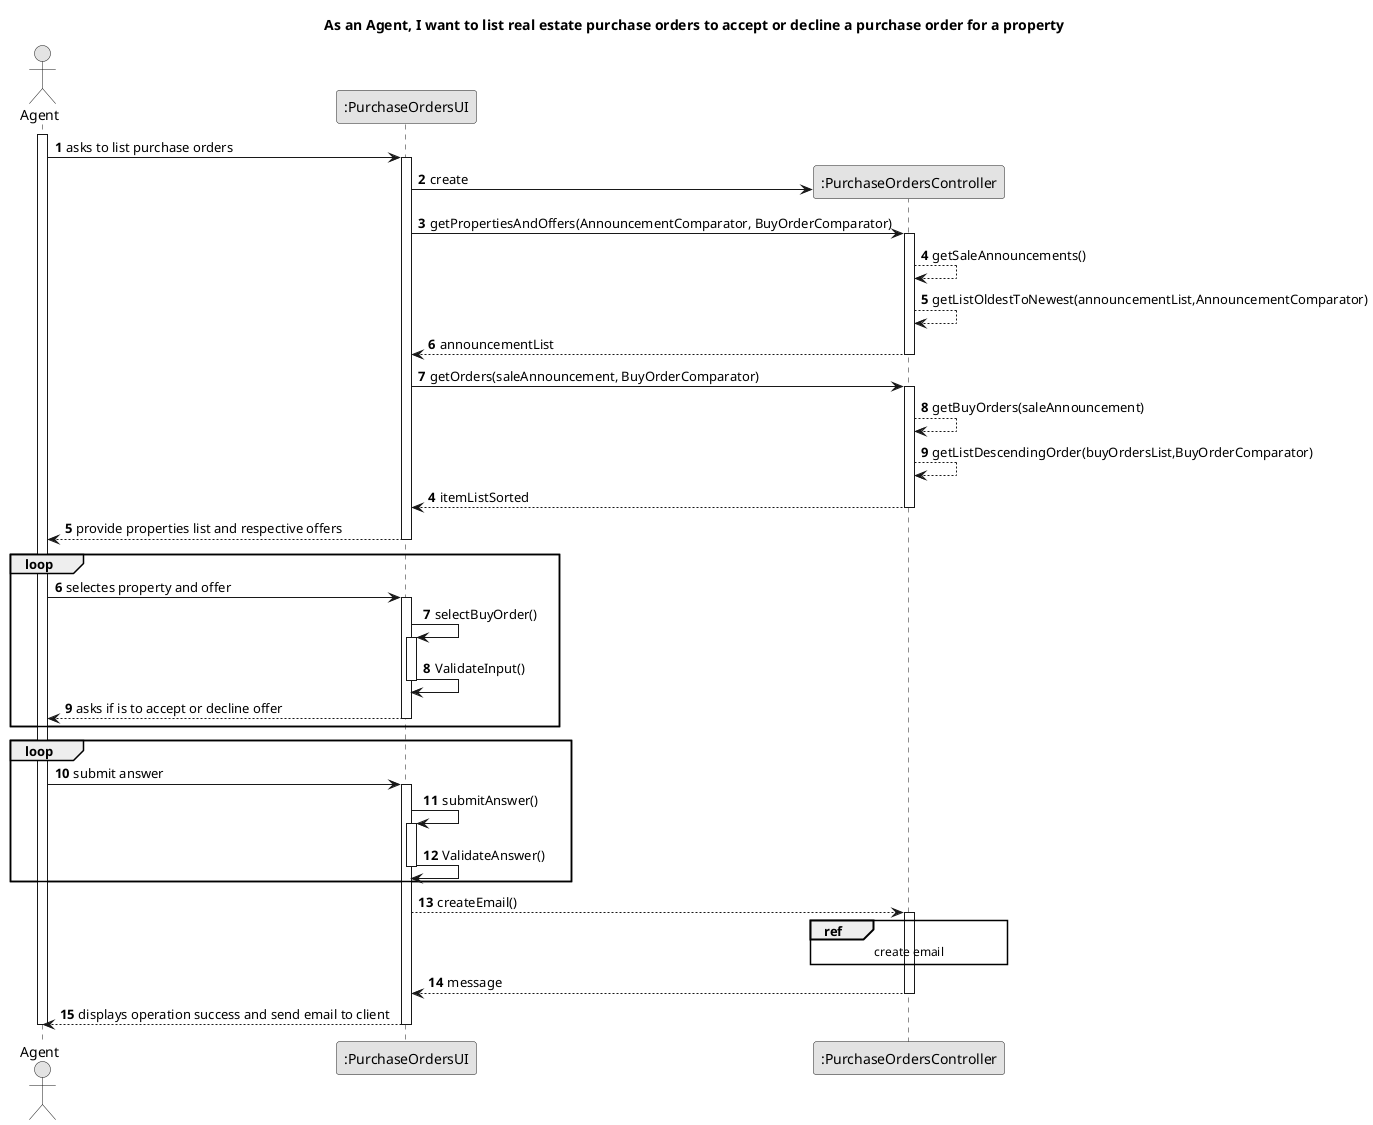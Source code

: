 @startuml
skinparam monochrome true
skinparam packageStyle rectangle
skinparam shadowing false

title As an Agent, I want to list real estate purchase orders to accept or decline a purchase order for a property

autonumber

actor "Agent" as AGT
participant ":PurchaseOrdersUI" as UI
participant ":PurchaseOrdersController" as CTRL



activate AGT

    AGT -> UI : asks to list purchase orders

        activate UI

            UI -> CTRL** : create

            UI->CTRL : getPropertiesAndOffers(AnnouncementComparator, BuyOrderComparator)


                activate CTRL
                 CTRL --> CTRL :getSaleAnnouncements()
                 CTRL --> CTRL : getListOldestToNewest(announcementList,AnnouncementComparator)

                CTRL --> UI : announcementList

                deactivate CTRL

                UI-> CTRL : getOrders(saleAnnouncement, BuyOrderComparator)

                activate CTRL

                 CTRL -->CTRL: getBuyOrders(saleAnnouncement)



                 CTRL --> CTRL : getListDescendingOrder(buyOrdersList,BuyOrderComparator)

                autonumber 4
                CTRL-->UI : itemListSorted
                deactivate CTRL



'

            UI --> AGT : provide properties list and respective offers
        deactivate UI

    group loop
    AGT -> UI : selectes property and offer
    activate UI

        UI -> UI : selectBuyOrder()
        activate UI

        UI->UI : ValidateInput()
        deactivate UI


    UI--> AGT : asks if is to accept or decline offer
    deactivate UI
    end

    group loop
    AGT -> UI : submit answer
    activate UI

        UI -> UI : submitAnswer()
        activate UI

        UI->UI : ValidateAnswer()
        deactivate UI

        end

        UI --> CTRL : createEmail()
        activate CTRL

        ref over CTRL
        create email
        end ref

        CTRL --> UI: message
        deactivate CTRL

    UI --> AGT: displays operation success and send email to client
    deactivate UI


deactivate AGT

@enduml